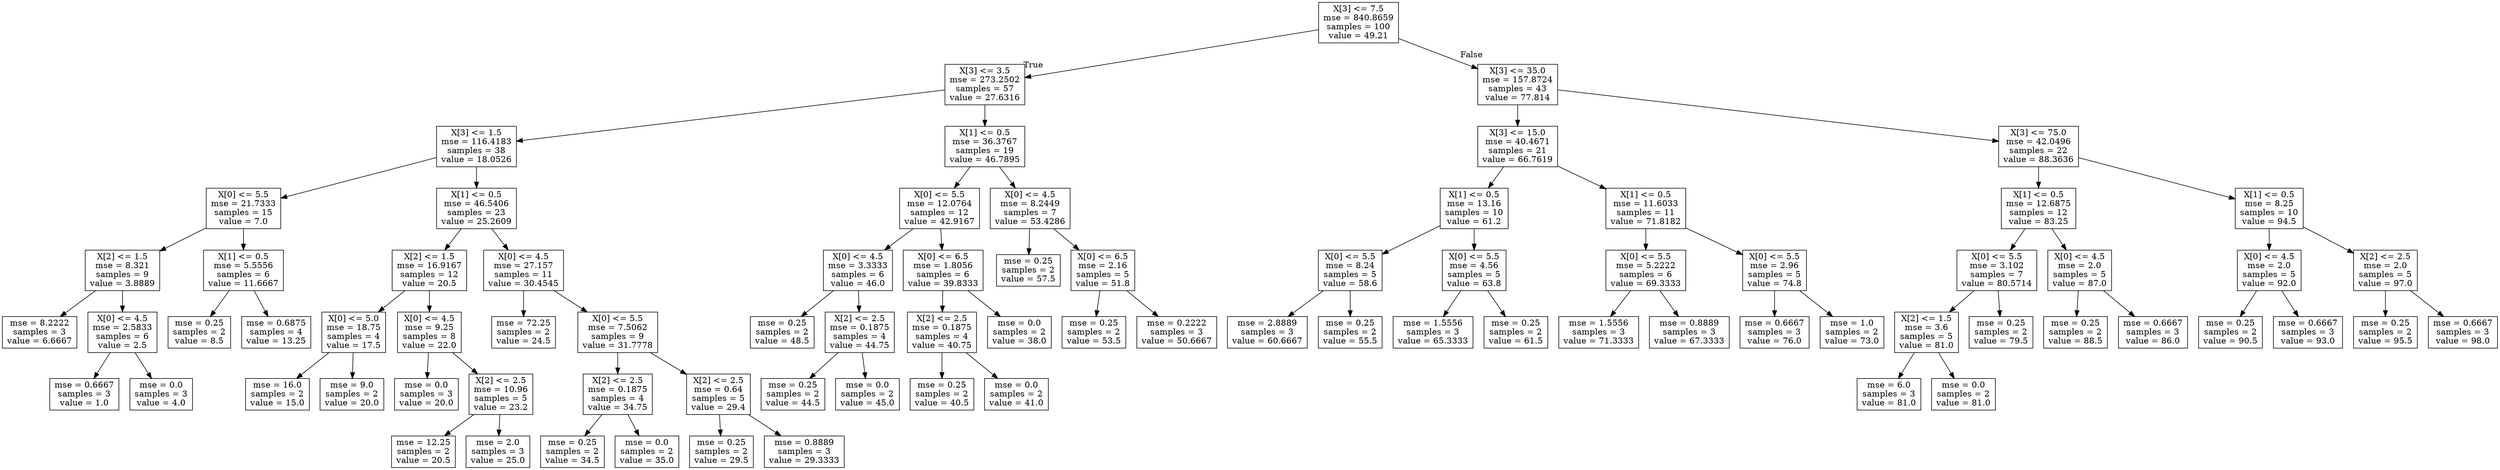 digraph Tree {
node [shape=box] ;
0 [label="X[3] <= 7.5\nmse = 840.8659\nsamples = 100\nvalue = 49.21"] ;
1 [label="X[3] <= 3.5\nmse = 273.2502\nsamples = 57\nvalue = 27.6316"] ;
0 -> 1 [labeldistance=2.5, labelangle=45, headlabel="True"] ;
2 [label="X[3] <= 1.5\nmse = 116.4183\nsamples = 38\nvalue = 18.0526"] ;
1 -> 2 ;
3 [label="X[0] <= 5.5\nmse = 21.7333\nsamples = 15\nvalue = 7.0"] ;
2 -> 3 ;
4 [label="X[2] <= 1.5\nmse = 8.321\nsamples = 9\nvalue = 3.8889"] ;
3 -> 4 ;
5 [label="mse = 8.2222\nsamples = 3\nvalue = 6.6667"] ;
4 -> 5 ;
6 [label="X[0] <= 4.5\nmse = 2.5833\nsamples = 6\nvalue = 2.5"] ;
4 -> 6 ;
7 [label="mse = 0.6667\nsamples = 3\nvalue = 1.0"] ;
6 -> 7 ;
8 [label="mse = 0.0\nsamples = 3\nvalue = 4.0"] ;
6 -> 8 ;
9 [label="X[1] <= 0.5\nmse = 5.5556\nsamples = 6\nvalue = 11.6667"] ;
3 -> 9 ;
10 [label="mse = 0.25\nsamples = 2\nvalue = 8.5"] ;
9 -> 10 ;
11 [label="mse = 0.6875\nsamples = 4\nvalue = 13.25"] ;
9 -> 11 ;
12 [label="X[1] <= 0.5\nmse = 46.5406\nsamples = 23\nvalue = 25.2609"] ;
2 -> 12 ;
13 [label="X[2] <= 1.5\nmse = 16.9167\nsamples = 12\nvalue = 20.5"] ;
12 -> 13 ;
14 [label="X[0] <= 5.0\nmse = 18.75\nsamples = 4\nvalue = 17.5"] ;
13 -> 14 ;
15 [label="mse = 16.0\nsamples = 2\nvalue = 15.0"] ;
14 -> 15 ;
16 [label="mse = 9.0\nsamples = 2\nvalue = 20.0"] ;
14 -> 16 ;
17 [label="X[0] <= 4.5\nmse = 9.25\nsamples = 8\nvalue = 22.0"] ;
13 -> 17 ;
18 [label="mse = 0.0\nsamples = 3\nvalue = 20.0"] ;
17 -> 18 ;
19 [label="X[2] <= 2.5\nmse = 10.96\nsamples = 5\nvalue = 23.2"] ;
17 -> 19 ;
20 [label="mse = 12.25\nsamples = 2\nvalue = 20.5"] ;
19 -> 20 ;
21 [label="mse = 2.0\nsamples = 3\nvalue = 25.0"] ;
19 -> 21 ;
22 [label="X[0] <= 4.5\nmse = 27.157\nsamples = 11\nvalue = 30.4545"] ;
12 -> 22 ;
23 [label="mse = 72.25\nsamples = 2\nvalue = 24.5"] ;
22 -> 23 ;
24 [label="X[0] <= 5.5\nmse = 7.5062\nsamples = 9\nvalue = 31.7778"] ;
22 -> 24 ;
25 [label="X[2] <= 2.5\nmse = 0.1875\nsamples = 4\nvalue = 34.75"] ;
24 -> 25 ;
26 [label="mse = 0.25\nsamples = 2\nvalue = 34.5"] ;
25 -> 26 ;
27 [label="mse = 0.0\nsamples = 2\nvalue = 35.0"] ;
25 -> 27 ;
28 [label="X[2] <= 2.5\nmse = 0.64\nsamples = 5\nvalue = 29.4"] ;
24 -> 28 ;
29 [label="mse = 0.25\nsamples = 2\nvalue = 29.5"] ;
28 -> 29 ;
30 [label="mse = 0.8889\nsamples = 3\nvalue = 29.3333"] ;
28 -> 30 ;
31 [label="X[1] <= 0.5\nmse = 36.3767\nsamples = 19\nvalue = 46.7895"] ;
1 -> 31 ;
32 [label="X[0] <= 5.5\nmse = 12.0764\nsamples = 12\nvalue = 42.9167"] ;
31 -> 32 ;
33 [label="X[0] <= 4.5\nmse = 3.3333\nsamples = 6\nvalue = 46.0"] ;
32 -> 33 ;
34 [label="mse = 0.25\nsamples = 2\nvalue = 48.5"] ;
33 -> 34 ;
35 [label="X[2] <= 2.5\nmse = 0.1875\nsamples = 4\nvalue = 44.75"] ;
33 -> 35 ;
36 [label="mse = 0.25\nsamples = 2\nvalue = 44.5"] ;
35 -> 36 ;
37 [label="mse = 0.0\nsamples = 2\nvalue = 45.0"] ;
35 -> 37 ;
38 [label="X[0] <= 6.5\nmse = 1.8056\nsamples = 6\nvalue = 39.8333"] ;
32 -> 38 ;
39 [label="X[2] <= 2.5\nmse = 0.1875\nsamples = 4\nvalue = 40.75"] ;
38 -> 39 ;
40 [label="mse = 0.25\nsamples = 2\nvalue = 40.5"] ;
39 -> 40 ;
41 [label="mse = 0.0\nsamples = 2\nvalue = 41.0"] ;
39 -> 41 ;
42 [label="mse = 0.0\nsamples = 2\nvalue = 38.0"] ;
38 -> 42 ;
43 [label="X[0] <= 4.5\nmse = 8.2449\nsamples = 7\nvalue = 53.4286"] ;
31 -> 43 ;
44 [label="mse = 0.25\nsamples = 2\nvalue = 57.5"] ;
43 -> 44 ;
45 [label="X[0] <= 6.5\nmse = 2.16\nsamples = 5\nvalue = 51.8"] ;
43 -> 45 ;
46 [label="mse = 0.25\nsamples = 2\nvalue = 53.5"] ;
45 -> 46 ;
47 [label="mse = 0.2222\nsamples = 3\nvalue = 50.6667"] ;
45 -> 47 ;
48 [label="X[3] <= 35.0\nmse = 157.8724\nsamples = 43\nvalue = 77.814"] ;
0 -> 48 [labeldistance=2.5, labelangle=-45, headlabel="False"] ;
49 [label="X[3] <= 15.0\nmse = 40.4671\nsamples = 21\nvalue = 66.7619"] ;
48 -> 49 ;
50 [label="X[1] <= 0.5\nmse = 13.16\nsamples = 10\nvalue = 61.2"] ;
49 -> 50 ;
51 [label="X[0] <= 5.5\nmse = 8.24\nsamples = 5\nvalue = 58.6"] ;
50 -> 51 ;
52 [label="mse = 2.8889\nsamples = 3\nvalue = 60.6667"] ;
51 -> 52 ;
53 [label="mse = 0.25\nsamples = 2\nvalue = 55.5"] ;
51 -> 53 ;
54 [label="X[0] <= 5.5\nmse = 4.56\nsamples = 5\nvalue = 63.8"] ;
50 -> 54 ;
55 [label="mse = 1.5556\nsamples = 3\nvalue = 65.3333"] ;
54 -> 55 ;
56 [label="mse = 0.25\nsamples = 2\nvalue = 61.5"] ;
54 -> 56 ;
57 [label="X[1] <= 0.5\nmse = 11.6033\nsamples = 11\nvalue = 71.8182"] ;
49 -> 57 ;
58 [label="X[0] <= 5.5\nmse = 5.2222\nsamples = 6\nvalue = 69.3333"] ;
57 -> 58 ;
59 [label="mse = 1.5556\nsamples = 3\nvalue = 71.3333"] ;
58 -> 59 ;
60 [label="mse = 0.8889\nsamples = 3\nvalue = 67.3333"] ;
58 -> 60 ;
61 [label="X[0] <= 5.5\nmse = 2.96\nsamples = 5\nvalue = 74.8"] ;
57 -> 61 ;
62 [label="mse = 0.6667\nsamples = 3\nvalue = 76.0"] ;
61 -> 62 ;
63 [label="mse = 1.0\nsamples = 2\nvalue = 73.0"] ;
61 -> 63 ;
64 [label="X[3] <= 75.0\nmse = 42.0496\nsamples = 22\nvalue = 88.3636"] ;
48 -> 64 ;
65 [label="X[1] <= 0.5\nmse = 12.6875\nsamples = 12\nvalue = 83.25"] ;
64 -> 65 ;
66 [label="X[0] <= 5.5\nmse = 3.102\nsamples = 7\nvalue = 80.5714"] ;
65 -> 66 ;
67 [label="X[2] <= 1.5\nmse = 3.6\nsamples = 5\nvalue = 81.0"] ;
66 -> 67 ;
68 [label="mse = 6.0\nsamples = 3\nvalue = 81.0"] ;
67 -> 68 ;
69 [label="mse = 0.0\nsamples = 2\nvalue = 81.0"] ;
67 -> 69 ;
70 [label="mse = 0.25\nsamples = 2\nvalue = 79.5"] ;
66 -> 70 ;
71 [label="X[0] <= 4.5\nmse = 2.0\nsamples = 5\nvalue = 87.0"] ;
65 -> 71 ;
72 [label="mse = 0.25\nsamples = 2\nvalue = 88.5"] ;
71 -> 72 ;
73 [label="mse = 0.6667\nsamples = 3\nvalue = 86.0"] ;
71 -> 73 ;
74 [label="X[1] <= 0.5\nmse = 8.25\nsamples = 10\nvalue = 94.5"] ;
64 -> 74 ;
75 [label="X[0] <= 4.5\nmse = 2.0\nsamples = 5\nvalue = 92.0"] ;
74 -> 75 ;
76 [label="mse = 0.25\nsamples = 2\nvalue = 90.5"] ;
75 -> 76 ;
77 [label="mse = 0.6667\nsamples = 3\nvalue = 93.0"] ;
75 -> 77 ;
78 [label="X[2] <= 2.5\nmse = 2.0\nsamples = 5\nvalue = 97.0"] ;
74 -> 78 ;
79 [label="mse = 0.25\nsamples = 2\nvalue = 95.5"] ;
78 -> 79 ;
80 [label="mse = 0.6667\nsamples = 3\nvalue = 98.0"] ;
78 -> 80 ;
}